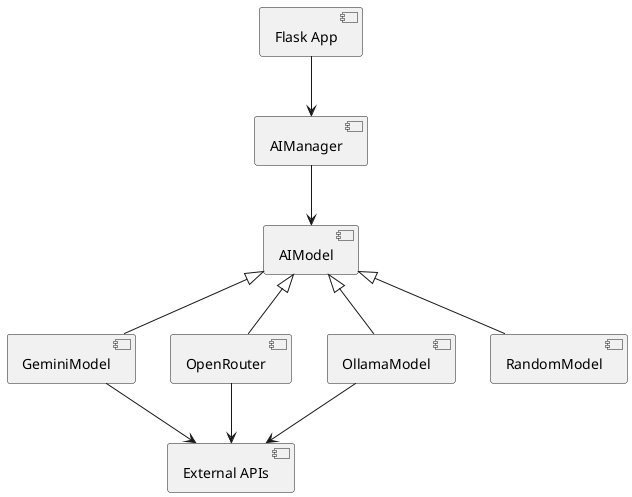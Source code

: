 @startuml

[Flask App] --> [AIManager]
[AIManager] --> [AIModel]
[AIModel] <|-- [GeminiModel]
[AIModel] <|-- [OpenRouter]
[AIModel] <|-- [OllamaModel]
[AIModel] <|-- [RandomModel]

[GeminiModel] --> [External APIs]
[OpenRouter] --> [External APIs]
[OllamaModel] --> [External APIs]

@enduml